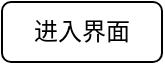 <mxfile version="14.4.4" type="github">
  <diagram id="Jb9UfU5ofmXKPib7j-dm" name="第 1 页">
    <mxGraphModel dx="1426" dy="665" grid="1" gridSize="10" guides="1" tooltips="1" connect="1" arrows="1" fold="1" page="1" pageScale="1" pageWidth="827" pageHeight="1169" math="0" shadow="0">
      <root>
        <mxCell id="0" />
        <mxCell id="1" parent="0" />
        <mxCell id="H6227RDKsNIXEPaSkg0y-1" value="进入界面" style="rounded=1;whiteSpace=wrap;html=1;" vertex="1" parent="1">
          <mxGeometry x="100" y="150" width="80" height="30" as="geometry" />
        </mxCell>
      </root>
    </mxGraphModel>
  </diagram>
</mxfile>
